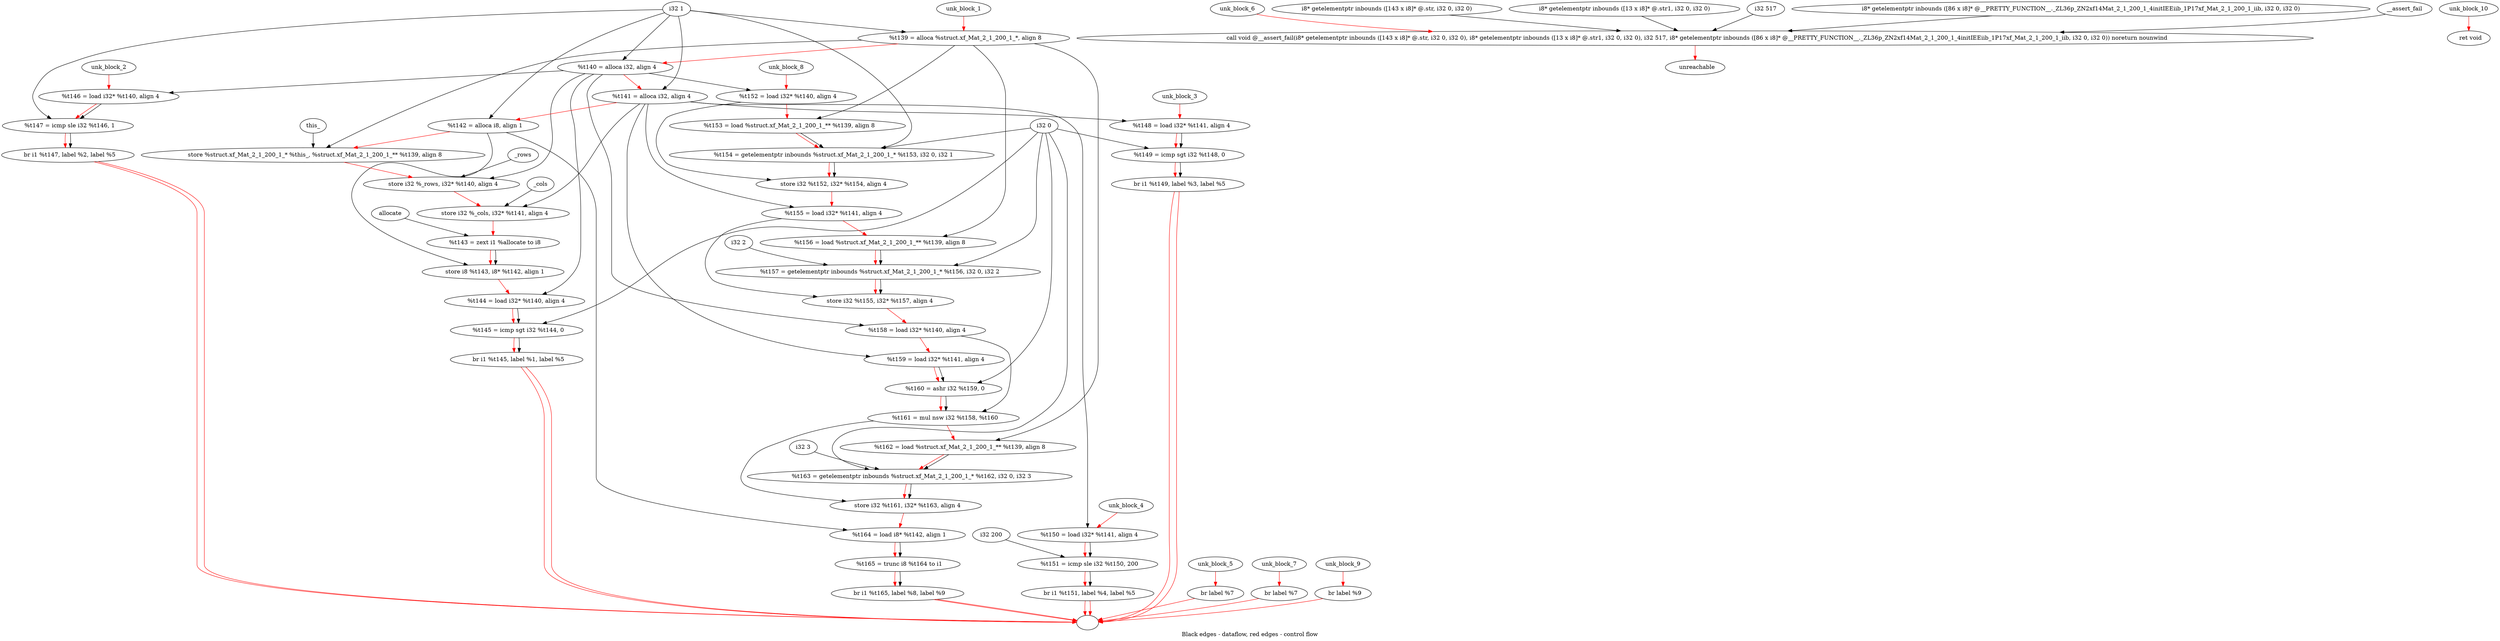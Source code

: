 digraph G {
compound=true
label="Black edges - dataflow, red edges - control flow"
"t139" [label="  %t139 = alloca %struct.xf_Mat_2_1_200_1_*, align 8"]
"t140" [label="  %t140 = alloca i32, align 4"]
"t141" [label="  %t141 = alloca i32, align 4"]
"t142" [label="  %t142 = alloca i8, align 1"]
"_1" [label="  store %struct.xf_Mat_2_1_200_1_* %this_, %struct.xf_Mat_2_1_200_1_** %t139, align 8"]
"_2" [label="  store i32 %_rows, i32* %t140, align 4"]
"_3" [label="  store i32 %_cols, i32* %t141, align 4"]
"t143" [label="  %t143 = zext i1 %allocate to i8"]
"_4" [label="  store i8 %t143, i8* %t142, align 1"]
"t144" [label="  %t144 = load i32* %t140, align 4"]
"t145" [label="  %t145 = icmp sgt i32 %t144, 0"]
"_5" [label="  br i1 %t145, label %1, label %5"]
"unk_block_1" -> "t139"[color=red]
"i32 1" -> "t139"
"t139" -> "t140"[color=red weight=2]
"i32 1" -> "t140"
"t140" -> "t141"[color=red weight=2]
"i32 1" -> "t141"
"t141" -> "t142"[color=red weight=2]
"i32 1" -> "t142"
"t142" -> "_1"[color=red weight=2]
"this_" -> "_1"
"t139" -> "_1"
"_1" -> "_2"[color=red weight=2]
"_rows" -> "_2"
"t140" -> "_2"
"_2" -> "_3"[color=red weight=2]
"_cols" -> "_3"
"t141" -> "_3"
"_3" -> "t143"[color=red weight=2]
"allocate" -> "t143"
"t143" -> "_4"[color=red weight=2]
"t143" -> "_4"
"t142" -> "_4"
"_4" -> "t144"[color=red weight=2]
"t140" -> "t144"
"t144" -> "t145"[color=red weight=2]
"t144" -> "t145"
"i32 0" -> "t145"
"t145" -> "_5"[color=red weight=2]
"t145" -> "_5"
"_5" -> ""[color=red]
"_5" -> ""[color=red]

"t146" [label="  %t146 = load i32* %t140, align 4"]
"t147" [label="  %t147 = icmp sle i32 %t146, 1"]
"_6" [label="  br i1 %t147, label %2, label %5"]
"unk_block_2" -> "t146"[color=red]
"t140" -> "t146"
"t146" -> "t147"[color=red weight=2]
"t146" -> "t147"
"i32 1" -> "t147"
"t147" -> "_6"[color=red weight=2]
"t147" -> "_6"
"_6" -> ""[color=red]
"_6" -> ""[color=red]

"t148" [label="  %t148 = load i32* %t141, align 4"]
"t149" [label="  %t149 = icmp sgt i32 %t148, 0"]
"_7" [label="  br i1 %t149, label %3, label %5"]
"unk_block_3" -> "t148"[color=red]
"t141" -> "t148"
"t148" -> "t149"[color=red weight=2]
"t148" -> "t149"
"i32 0" -> "t149"
"t149" -> "_7"[color=red weight=2]
"t149" -> "_7"
"_7" -> ""[color=red]
"_7" -> ""[color=red]

"t150" [label="  %t150 = load i32* %t141, align 4"]
"t151" [label="  %t151 = icmp sle i32 %t150, 200"]
"_8" [label="  br i1 %t151, label %4, label %5"]
"unk_block_4" -> "t150"[color=red]
"t141" -> "t150"
"t150" -> "t151"[color=red weight=2]
"t150" -> "t151"
"i32 200" -> "t151"
"t151" -> "_8"[color=red weight=2]
"t151" -> "_8"
"_8" -> ""[color=red]
"_8" -> ""[color=red]

"_9" [label="  br label %7"]
"unk_block_5" -> "_9"[color=red]
"_9" -> ""[color=red]

"_10" [label="  call void @__assert_fail(i8* getelementptr inbounds ([143 x i8]* @.str, i32 0, i32 0), i8* getelementptr inbounds ([13 x i8]* @.str1, i32 0, i32 0), i32 517, i8* getelementptr inbounds ([86 x i8]* @__PRETTY_FUNCTION__._ZL36p_ZN2xf14Mat_2_1_200_1_4initIEEiib_1P17xf_Mat_2_1_200_1_iib, i32 0, i32 0)) noreturn nounwind"]
"_11" [label="  unreachable"]
"unk_block_6" -> "_10"[color=red]
"i8* getelementptr inbounds ([143 x i8]* @.str, i32 0, i32 0)" -> "_10"
"i8* getelementptr inbounds ([13 x i8]* @.str1, i32 0, i32 0)" -> "_10"
"i32 517" -> "_10"
"i8* getelementptr inbounds ([86 x i8]* @__PRETTY_FUNCTION__._ZL36p_ZN2xf14Mat_2_1_200_1_4initIEEiib_1P17xf_Mat_2_1_200_1_iib, i32 0, i32 0)" -> "_10"
"__assert_fail" -> "_10"
"_10" -> "_11"[color=red weight=2]

"_12" [label="  br label %7"]
"unk_block_7" -> "_12"[color=red]
"_12" -> ""[color=red]

"t152" [label="  %t152 = load i32* %t140, align 4"]
"t153" [label="  %t153 = load %struct.xf_Mat_2_1_200_1_** %t139, align 8"]
"t154" [label="  %t154 = getelementptr inbounds %struct.xf_Mat_2_1_200_1_* %t153, i32 0, i32 1"]
"_13" [label="  store i32 %t152, i32* %t154, align 4"]
"t155" [label="  %t155 = load i32* %t141, align 4"]
"t156" [label="  %t156 = load %struct.xf_Mat_2_1_200_1_** %t139, align 8"]
"t157" [label="  %t157 = getelementptr inbounds %struct.xf_Mat_2_1_200_1_* %t156, i32 0, i32 2"]
"_14" [label="  store i32 %t155, i32* %t157, align 4"]
"t158" [label="  %t158 = load i32* %t140, align 4"]
"t159" [label="  %t159 = load i32* %t141, align 4"]
"t160" [label="  %t160 = ashr i32 %t159, 0"]
"t161" [label="  %t161 = mul nsw i32 %t158, %t160"]
"t162" [label="  %t162 = load %struct.xf_Mat_2_1_200_1_** %t139, align 8"]
"t163" [label="  %t163 = getelementptr inbounds %struct.xf_Mat_2_1_200_1_* %t162, i32 0, i32 3"]
"_15" [label="  store i32 %t161, i32* %t163, align 4"]
"t164" [label="  %t164 = load i8* %t142, align 1"]
"t165" [label="  %t165 = trunc i8 %t164 to i1"]
"_16" [label="  br i1 %t165, label %8, label %9"]
"unk_block_8" -> "t152"[color=red]
"t140" -> "t152"
"t152" -> "t153"[color=red weight=2]
"t139" -> "t153"
"t153" -> "t154"[color=red weight=2]
"t153" -> "t154"
"i32 0" -> "t154"
"i32 1" -> "t154"
"t154" -> "_13"[color=red weight=2]
"t152" -> "_13"
"t154" -> "_13"
"_13" -> "t155"[color=red weight=2]
"t141" -> "t155"
"t155" -> "t156"[color=red weight=2]
"t139" -> "t156"
"t156" -> "t157"[color=red weight=2]
"t156" -> "t157"
"i32 0" -> "t157"
"i32 2" -> "t157"
"t157" -> "_14"[color=red weight=2]
"t155" -> "_14"
"t157" -> "_14"
"_14" -> "t158"[color=red weight=2]
"t140" -> "t158"
"t158" -> "t159"[color=red weight=2]
"t141" -> "t159"
"t159" -> "t160"[color=red weight=2]
"t159" -> "t160"
"i32 0" -> "t160"
"t160" -> "t161"[color=red weight=2]
"t158" -> "t161"
"t160" -> "t161"
"t161" -> "t162"[color=red weight=2]
"t139" -> "t162"
"t162" -> "t163"[color=red weight=2]
"t162" -> "t163"
"i32 0" -> "t163"
"i32 3" -> "t163"
"t163" -> "_15"[color=red weight=2]
"t161" -> "_15"
"t163" -> "_15"
"_15" -> "t164"[color=red weight=2]
"t142" -> "t164"
"t164" -> "t165"[color=red weight=2]
"t164" -> "t165"
"t165" -> "_16"[color=red weight=2]
"t165" -> "_16"
"_16" -> ""[color=red]
"_16" -> ""[color=red]

"_17" [label="  br label %9"]
"unk_block_9" -> "_17"[color=red]
"_17" -> ""[color=red]

"_18" [label="  ret void"]
"unk_block_10" -> "_18"[color=red]

}
